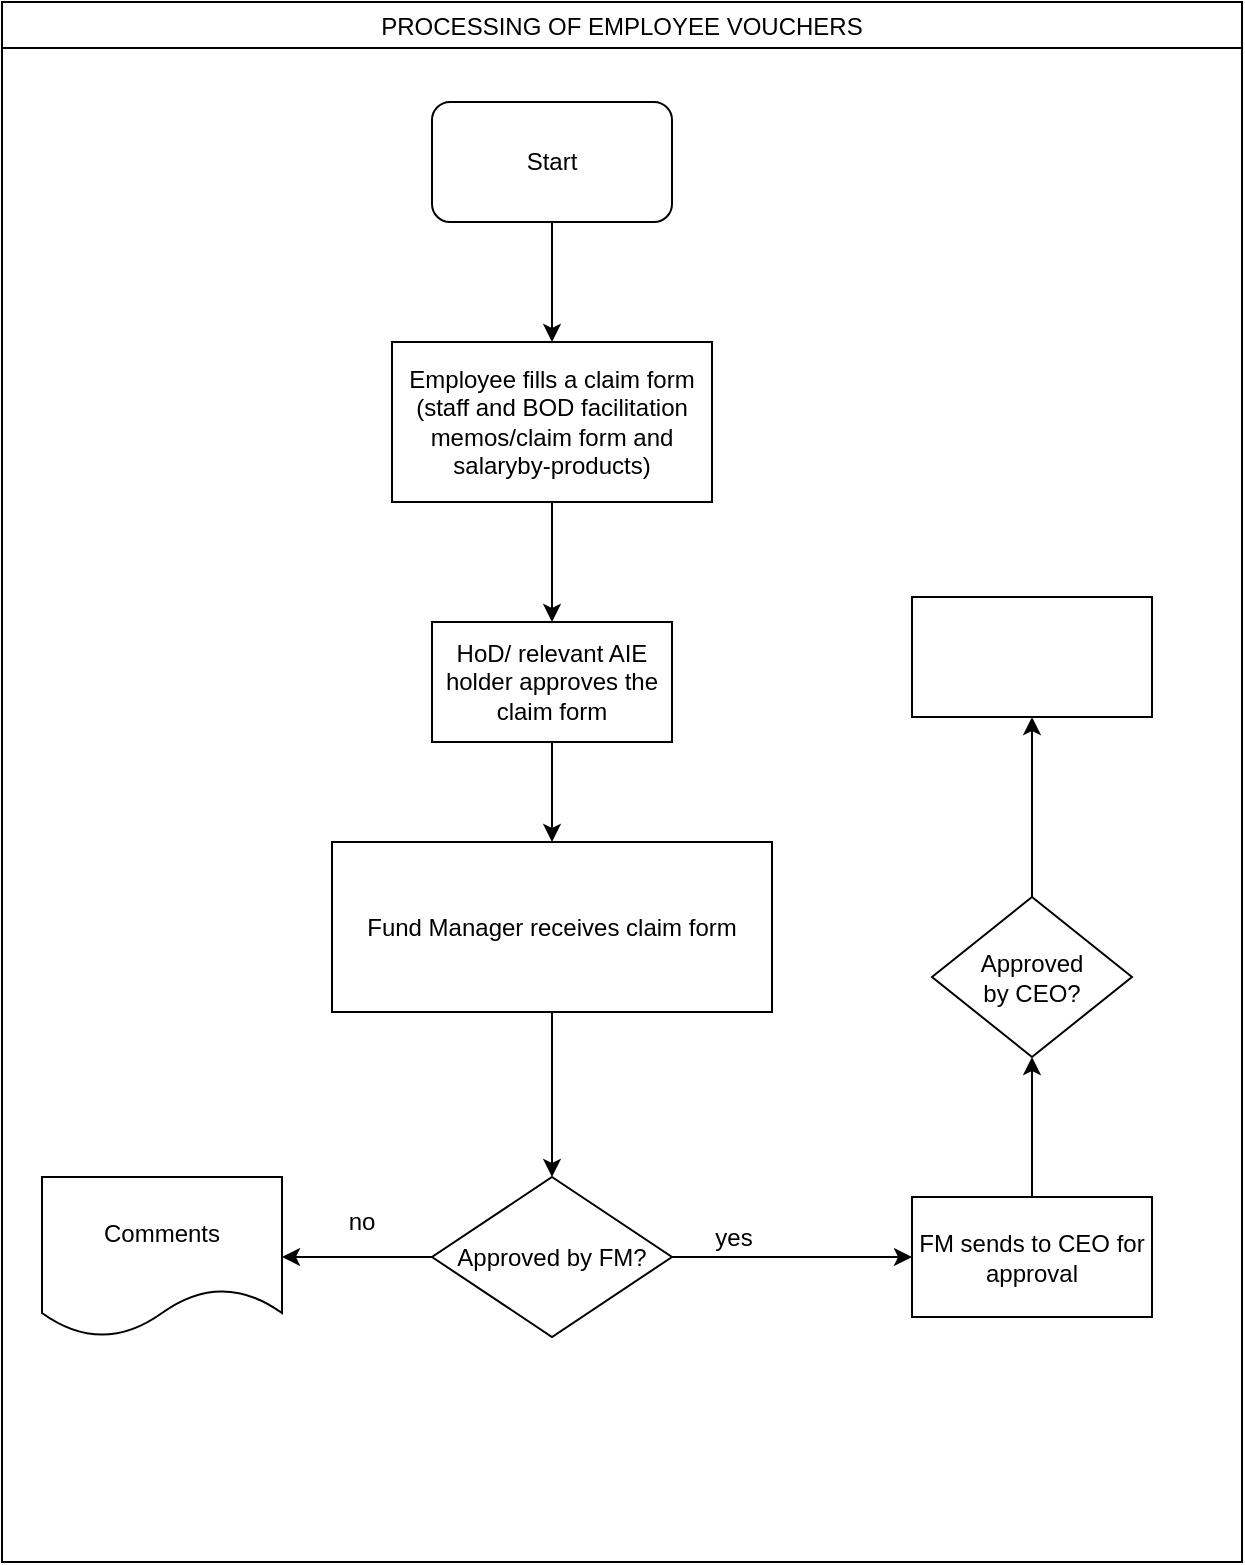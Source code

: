 <mxfile version="14.7.7" type="github">
  <diagram id="ztFzvjZc60GsRg00ITb4" name="Page-1">
    <mxGraphModel dx="1038" dy="508" grid="1" gridSize="10" guides="1" tooltips="1" connect="1" arrows="1" fold="1" page="1" pageScale="1" pageWidth="1169" pageHeight="827" math="0" shadow="0">
      <root>
        <mxCell id="0" />
        <mxCell id="1" parent="0" />
        <mxCell id="-bHBfpAsHSbqOtEoVYM7-1" value="PROCESSING OF EMPLOYEE VOUCHERS" style="swimlane;fontStyle=0" vertex="1" parent="1">
          <mxGeometry x="10" y="20" width="620" height="780" as="geometry" />
        </mxCell>
        <mxCell id="-bHBfpAsHSbqOtEoVYM7-2" value="Start" style="rounded=1;whiteSpace=wrap;html=1;" vertex="1" parent="-bHBfpAsHSbqOtEoVYM7-1">
          <mxGeometry x="215" y="50" width="120" height="60" as="geometry" />
        </mxCell>
        <mxCell id="-bHBfpAsHSbqOtEoVYM7-5" value="Employee fills a claim form &lt;span lang=&quot;EN-GB&quot;&gt;(&lt;span&gt;staff and BOD facilitation memos/claim form and salaryby-products) &lt;/span&gt;&lt;/span&gt;" style="rounded=0;whiteSpace=wrap;html=1;" vertex="1" parent="-bHBfpAsHSbqOtEoVYM7-1">
          <mxGeometry x="195" y="170" width="160" height="80" as="geometry" />
        </mxCell>
        <mxCell id="-bHBfpAsHSbqOtEoVYM7-4" value="" style="edgeStyle=orthogonalEdgeStyle;rounded=0;orthogonalLoop=1;jettySize=auto;html=1;" edge="1" parent="-bHBfpAsHSbqOtEoVYM7-1" source="-bHBfpAsHSbqOtEoVYM7-2" target="-bHBfpAsHSbqOtEoVYM7-5">
          <mxGeometry relative="1" as="geometry">
            <mxPoint x="275" y="190" as="targetPoint" />
          </mxGeometry>
        </mxCell>
        <mxCell id="-bHBfpAsHSbqOtEoVYM7-6" value="HoD/ relevant AIE holder approves the claim form" style="whiteSpace=wrap;html=1;rounded=0;" vertex="1" parent="-bHBfpAsHSbqOtEoVYM7-1">
          <mxGeometry x="215" y="310" width="120" height="60" as="geometry" />
        </mxCell>
        <mxCell id="-bHBfpAsHSbqOtEoVYM7-7" value="" style="edgeStyle=orthogonalEdgeStyle;rounded=0;orthogonalLoop=1;jettySize=auto;html=1;" edge="1" parent="-bHBfpAsHSbqOtEoVYM7-1" source="-bHBfpAsHSbqOtEoVYM7-5" target="-bHBfpAsHSbqOtEoVYM7-6">
          <mxGeometry relative="1" as="geometry" />
        </mxCell>
        <mxCell id="-bHBfpAsHSbqOtEoVYM7-8" value="&lt;span lang=&quot;EN-GB&quot;&gt;Fund Manager receives claim form&lt;span&gt;&lt;/span&gt;&lt;/span&gt;" style="rounded=0;whiteSpace=wrap;html=1;" vertex="1" parent="-bHBfpAsHSbqOtEoVYM7-1">
          <mxGeometry x="165" y="420" width="220" height="85" as="geometry" />
        </mxCell>
        <mxCell id="-bHBfpAsHSbqOtEoVYM7-9" value="" style="edgeStyle=orthogonalEdgeStyle;rounded=0;orthogonalLoop=1;jettySize=auto;html=1;" edge="1" parent="-bHBfpAsHSbqOtEoVYM7-1" source="-bHBfpAsHSbqOtEoVYM7-6" target="-bHBfpAsHSbqOtEoVYM7-8">
          <mxGeometry relative="1" as="geometry" />
        </mxCell>
        <mxCell id="-bHBfpAsHSbqOtEoVYM7-12" value="FM sends to CEO for approval" style="rounded=0;whiteSpace=wrap;html=1;" vertex="1" parent="-bHBfpAsHSbqOtEoVYM7-1">
          <mxGeometry x="455" y="597.5" width="120" height="60" as="geometry" />
        </mxCell>
        <mxCell id="-bHBfpAsHSbqOtEoVYM7-20" value="Comments" style="shape=document;whiteSpace=wrap;html=1;boundedLbl=1;rounded=0;" vertex="1" parent="-bHBfpAsHSbqOtEoVYM7-1">
          <mxGeometry x="20" y="587.5" width="120" height="80" as="geometry" />
        </mxCell>
        <mxCell id="-bHBfpAsHSbqOtEoVYM7-13" value="" style="edgeStyle=orthogonalEdgeStyle;rounded=0;orthogonalLoop=1;jettySize=auto;html=1;" edge="1" parent="1" source="-bHBfpAsHSbqOtEoVYM7-10" target="-bHBfpAsHSbqOtEoVYM7-12">
          <mxGeometry relative="1" as="geometry" />
        </mxCell>
        <mxCell id="-bHBfpAsHSbqOtEoVYM7-23" value="" style="edgeStyle=orthogonalEdgeStyle;rounded=0;orthogonalLoop=1;jettySize=auto;html=1;entryX=1;entryY=0.5;entryDx=0;entryDy=0;" edge="1" parent="1" source="-bHBfpAsHSbqOtEoVYM7-10" target="-bHBfpAsHSbqOtEoVYM7-20">
          <mxGeometry relative="1" as="geometry">
            <mxPoint x="145" y="647.5" as="targetPoint" />
          </mxGeometry>
        </mxCell>
        <mxCell id="-bHBfpAsHSbqOtEoVYM7-10" value="Approved by FM?" style="rhombus;whiteSpace=wrap;html=1;rounded=0;" vertex="1" parent="1">
          <mxGeometry x="225" y="607.5" width="120" height="80" as="geometry" />
        </mxCell>
        <mxCell id="-bHBfpAsHSbqOtEoVYM7-11" value="" style="edgeStyle=orthogonalEdgeStyle;rounded=0;orthogonalLoop=1;jettySize=auto;html=1;" edge="1" parent="1" source="-bHBfpAsHSbqOtEoVYM7-8" target="-bHBfpAsHSbqOtEoVYM7-10">
          <mxGeometry relative="1" as="geometry" />
        </mxCell>
        <mxCell id="-bHBfpAsHSbqOtEoVYM7-14" value="yes" style="text;html=1;strokeColor=none;fillColor=none;align=center;verticalAlign=middle;whiteSpace=wrap;rounded=0;" vertex="1" parent="1">
          <mxGeometry x="356" y="628" width="40" height="20" as="geometry" />
        </mxCell>
        <mxCell id="-bHBfpAsHSbqOtEoVYM7-19" value="" style="edgeStyle=orthogonalEdgeStyle;rounded=0;orthogonalLoop=1;jettySize=auto;html=1;" edge="1" parent="1" source="-bHBfpAsHSbqOtEoVYM7-16" target="-bHBfpAsHSbqOtEoVYM7-18">
          <mxGeometry relative="1" as="geometry" />
        </mxCell>
        <mxCell id="-bHBfpAsHSbqOtEoVYM7-16" value="&lt;div&gt;Approved&lt;/div&gt;&lt;div&gt; by CEO?&lt;/div&gt;" style="rhombus;whiteSpace=wrap;html=1;rounded=0;" vertex="1" parent="1">
          <mxGeometry x="475" y="467.5" width="100" height="80" as="geometry" />
        </mxCell>
        <mxCell id="-bHBfpAsHSbqOtEoVYM7-17" value="" style="edgeStyle=orthogonalEdgeStyle;rounded=0;orthogonalLoop=1;jettySize=auto;html=1;" edge="1" parent="1" source="-bHBfpAsHSbqOtEoVYM7-12" target="-bHBfpAsHSbqOtEoVYM7-16">
          <mxGeometry relative="1" as="geometry" />
        </mxCell>
        <mxCell id="-bHBfpAsHSbqOtEoVYM7-18" value="" style="rounded=0;whiteSpace=wrap;html=1;" vertex="1" parent="1">
          <mxGeometry x="465" y="317.5" width="120" height="60" as="geometry" />
        </mxCell>
        <mxCell id="-bHBfpAsHSbqOtEoVYM7-24" value="no" style="text;html=1;strokeColor=none;fillColor=none;align=center;verticalAlign=middle;whiteSpace=wrap;rounded=0;" vertex="1" parent="1">
          <mxGeometry x="170" y="620" width="40" height="20" as="geometry" />
        </mxCell>
      </root>
    </mxGraphModel>
  </diagram>
</mxfile>
